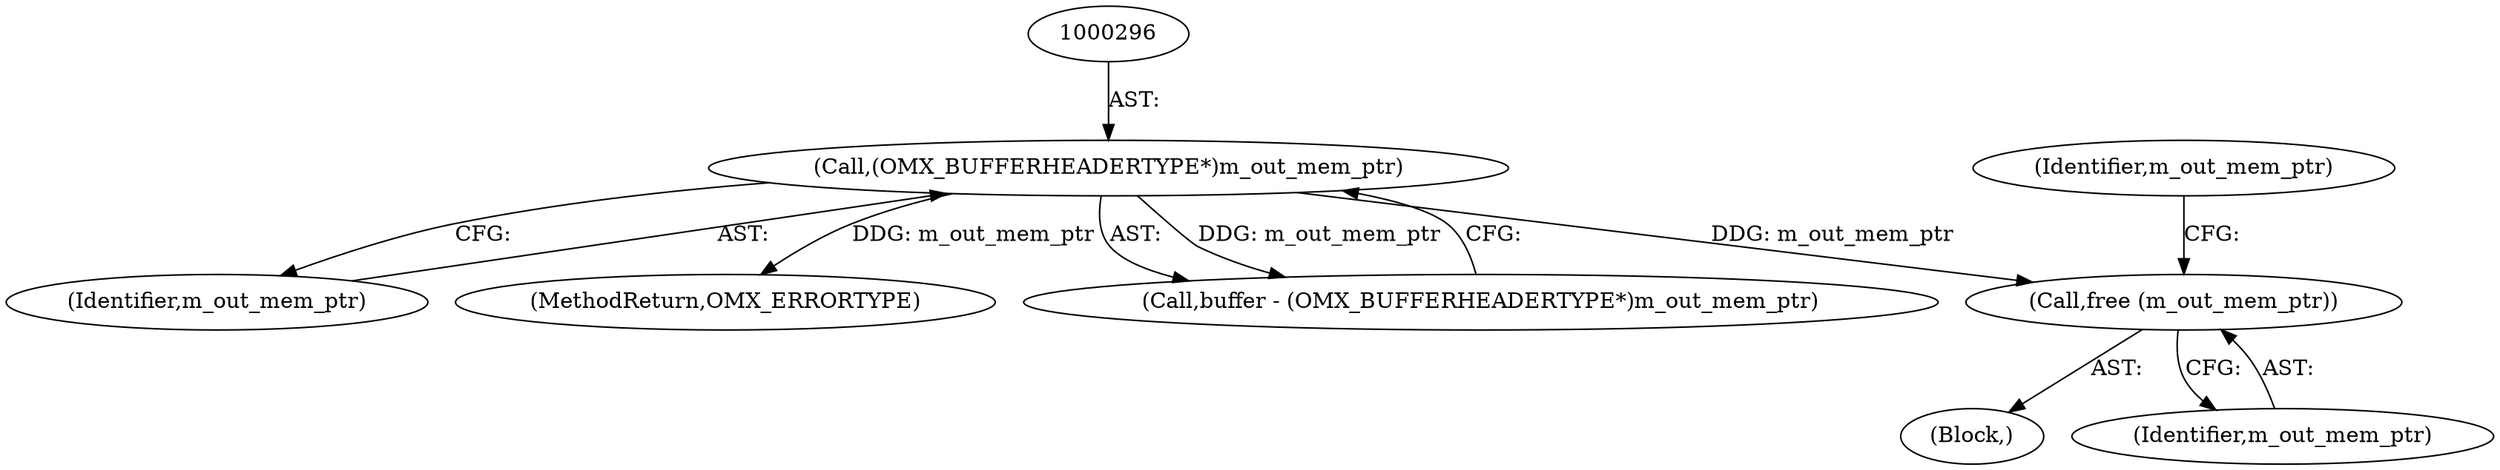 digraph "0_Android_89913d7df36dbeb458ce165856bd6505a2ec647d@API" {
"1000340" [label="(Call,free (m_out_mem_ptr))"];
"1000295" [label="(Call,(OMX_BUFFERHEADERTYPE*)m_out_mem_ptr)"];
"1000343" [label="(Identifier,m_out_mem_ptr)"];
"1000337" [label="(Block,)"];
"1000297" [label="(Identifier,m_out_mem_ptr)"];
"1000340" [label="(Call,free (m_out_mem_ptr))"];
"1000295" [label="(Call,(OMX_BUFFERHEADERTYPE*)m_out_mem_ptr)"];
"1000432" [label="(MethodReturn,OMX_ERRORTYPE)"];
"1000341" [label="(Identifier,m_out_mem_ptr)"];
"1000293" [label="(Call,buffer - (OMX_BUFFERHEADERTYPE*)m_out_mem_ptr)"];
"1000340" -> "1000337"  [label="AST: "];
"1000340" -> "1000341"  [label="CFG: "];
"1000341" -> "1000340"  [label="AST: "];
"1000343" -> "1000340"  [label="CFG: "];
"1000295" -> "1000340"  [label="DDG: m_out_mem_ptr"];
"1000295" -> "1000293"  [label="AST: "];
"1000295" -> "1000297"  [label="CFG: "];
"1000296" -> "1000295"  [label="AST: "];
"1000297" -> "1000295"  [label="AST: "];
"1000293" -> "1000295"  [label="CFG: "];
"1000295" -> "1000432"  [label="DDG: m_out_mem_ptr"];
"1000295" -> "1000293"  [label="DDG: m_out_mem_ptr"];
}
